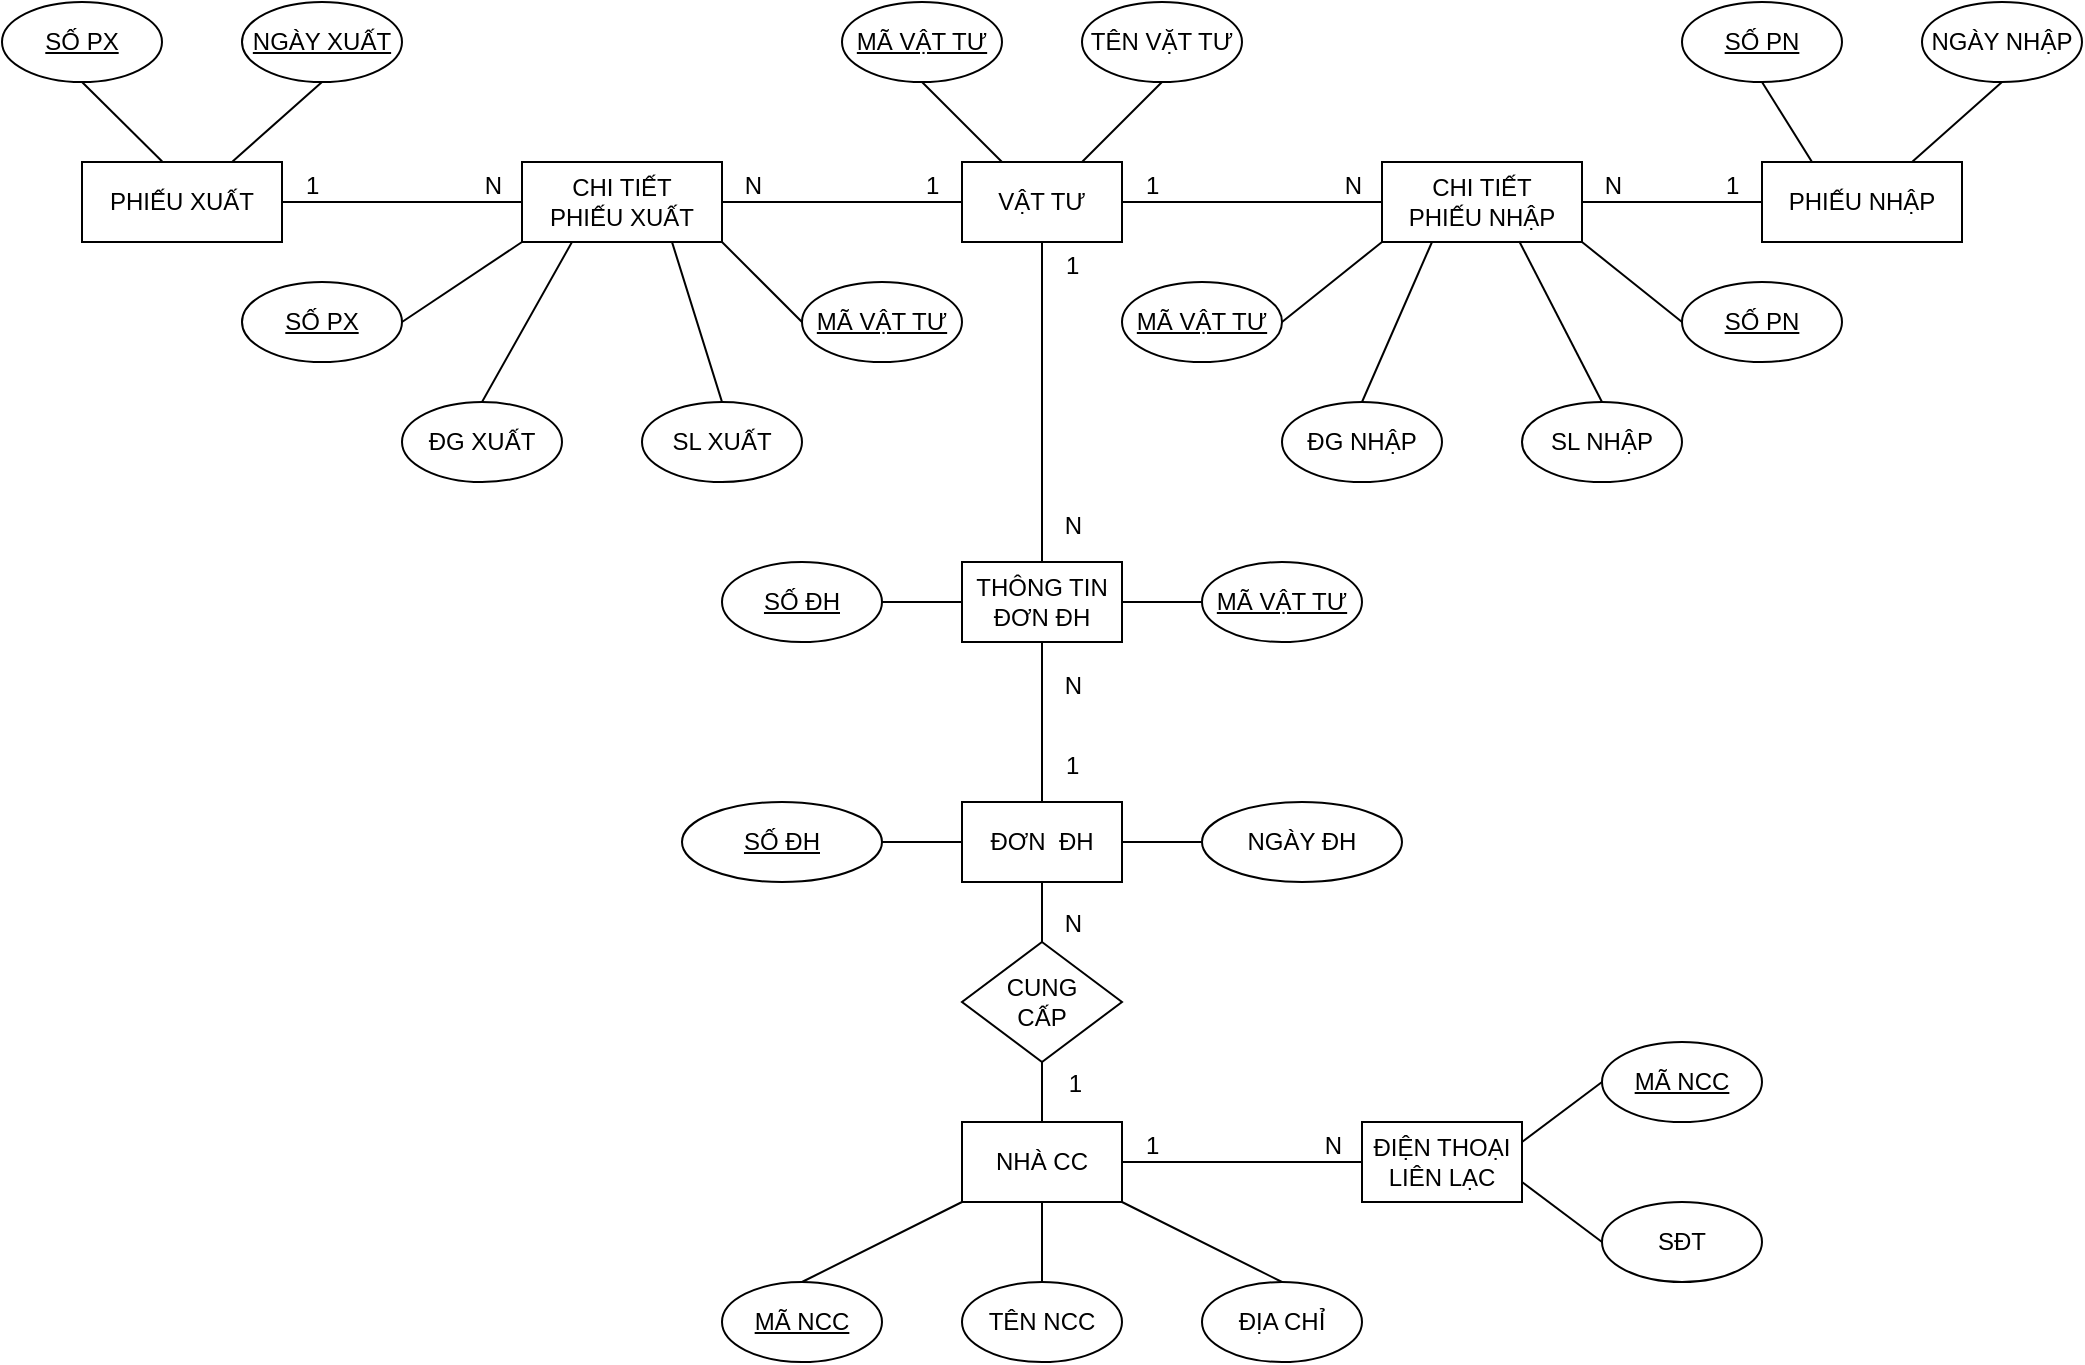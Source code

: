 <mxfile version="14.6.12" type="device"><diagram id="5_NCI8eIxljJ6KqNwQgN" name="Page-1"><mxGraphModel dx="1044" dy="641" grid="1" gridSize="10" guides="1" tooltips="1" connect="1" arrows="1" fold="1" page="1" pageScale="1" pageWidth="1100" pageHeight="850" math="0" shadow="0"><root><mxCell id="0"/><mxCell id="1" parent="0"/><mxCell id="EwMdupqjgO1nCrpfquRU-1" value="PHIẾU XUẤT" style="whiteSpace=wrap;html=1;align=center;" vertex="1" parent="1"><mxGeometry x="80" y="160" width="100" height="40" as="geometry"/></mxCell><mxCell id="EwMdupqjgO1nCrpfquRU-2" value="VẬT TƯ" style="whiteSpace=wrap;html=1;align=center;" vertex="1" parent="1"><mxGeometry x="520" y="160" width="80" height="40" as="geometry"/></mxCell><mxCell id="EwMdupqjgO1nCrpfquRU-3" value="PHIẾU NHẬP" style="whiteSpace=wrap;html=1;align=center;" vertex="1" parent="1"><mxGeometry x="920" y="160" width="100" height="40" as="geometry"/></mxCell><mxCell id="EwMdupqjgO1nCrpfquRU-4" value="ĐƠN&amp;nbsp; ĐH" style="whiteSpace=wrap;html=1;align=center;" vertex="1" parent="1"><mxGeometry x="520" y="480" width="80" height="40" as="geometry"/></mxCell><mxCell id="EwMdupqjgO1nCrpfquRU-5" value="NHÀ CC" style="whiteSpace=wrap;html=1;align=center;" vertex="1" parent="1"><mxGeometry x="520" y="640" width="80" height="40" as="geometry"/></mxCell><mxCell id="EwMdupqjgO1nCrpfquRU-7" value="CHI TIẾT&lt;br&gt;PHIẾU XUẤT" style="whiteSpace=wrap;html=1;align=center;" vertex="1" parent="1"><mxGeometry x="300" y="160" width="100" height="40" as="geometry"/></mxCell><mxCell id="EwMdupqjgO1nCrpfquRU-8" value="CHI TIẾT&lt;br&gt;PHIẾU NHẬP" style="whiteSpace=wrap;html=1;align=center;" vertex="1" parent="1"><mxGeometry x="730" y="160" width="100" height="40" as="geometry"/></mxCell><mxCell id="EwMdupqjgO1nCrpfquRU-13" value="SỐ PX&lt;br&gt;" style="ellipse;whiteSpace=wrap;html=1;align=center;fontStyle=4;" vertex="1" parent="1"><mxGeometry x="40" y="80" width="80" height="40" as="geometry"/></mxCell><mxCell id="EwMdupqjgO1nCrpfquRU-14" value="NGÀY XUẤT" style="ellipse;whiteSpace=wrap;html=1;align=center;fontStyle=4;" vertex="1" parent="1"><mxGeometry x="160" y="80" width="80" height="40" as="geometry"/></mxCell><mxCell id="EwMdupqjgO1nCrpfquRU-19" value="" style="endArrow=none;html=1;rounded=0;exitX=0.5;exitY=1;exitDx=0;exitDy=0;entryX=0.401;entryY=-0.006;entryDx=0;entryDy=0;entryPerimeter=0;" edge="1" parent="1" source="EwMdupqjgO1nCrpfquRU-13" target="EwMdupqjgO1nCrpfquRU-1"><mxGeometry relative="1" as="geometry"><mxPoint x="100" y="120" as="sourcePoint"/><mxPoint x="110" y="160" as="targetPoint"/></mxGeometry></mxCell><mxCell id="EwMdupqjgO1nCrpfquRU-20" value="" style="endArrow=none;html=1;rounded=0;exitX=0.5;exitY=1;exitDx=0;exitDy=0;entryX=0.75;entryY=0;entryDx=0;entryDy=0;" edge="1" parent="1" source="EwMdupqjgO1nCrpfquRU-14" target="EwMdupqjgO1nCrpfquRU-1"><mxGeometry relative="1" as="geometry"><mxPoint x="-10" y="60" as="sourcePoint"/><mxPoint x="150" y="60" as="targetPoint"/></mxGeometry></mxCell><mxCell id="EwMdupqjgO1nCrpfquRU-22" value="MÃ VẬT TƯ" style="ellipse;whiteSpace=wrap;html=1;align=center;fontStyle=4;" vertex="1" parent="1"><mxGeometry x="460" y="80" width="80" height="40" as="geometry"/></mxCell><mxCell id="EwMdupqjgO1nCrpfquRU-23" value="TÊN VẶT TƯ" style="ellipse;whiteSpace=wrap;html=1;align=center;" vertex="1" parent="1"><mxGeometry x="580" y="80" width="80" height="40" as="geometry"/></mxCell><mxCell id="EwMdupqjgO1nCrpfquRU-24" value="SỐ PN" style="ellipse;whiteSpace=wrap;html=1;align=center;fontStyle=4;" vertex="1" parent="1"><mxGeometry x="880" y="80" width="80" height="40" as="geometry"/></mxCell><mxCell id="EwMdupqjgO1nCrpfquRU-26" value="NGÀY NHẬP" style="ellipse;whiteSpace=wrap;html=1;align=center;" vertex="1" parent="1"><mxGeometry x="1000" y="80" width="80" height="40" as="geometry"/></mxCell><mxCell id="EwMdupqjgO1nCrpfquRU-27" value="ĐG XUẤT" style="ellipse;whiteSpace=wrap;html=1;align=center;" vertex="1" parent="1"><mxGeometry x="240" y="280" width="80" height="40" as="geometry"/></mxCell><mxCell id="EwMdupqjgO1nCrpfquRU-30" value="SL XUẤT" style="ellipse;whiteSpace=wrap;html=1;align=center;" vertex="1" parent="1"><mxGeometry x="360" y="280" width="80" height="40" as="geometry"/></mxCell><mxCell id="EwMdupqjgO1nCrpfquRU-31" value="SỐ PX&lt;br&gt;" style="ellipse;whiteSpace=wrap;html=1;align=center;fontStyle=4;" vertex="1" parent="1"><mxGeometry x="160" y="220" width="80" height="40" as="geometry"/></mxCell><mxCell id="EwMdupqjgO1nCrpfquRU-32" value="MÃ VẬT TƯ" style="ellipse;whiteSpace=wrap;html=1;align=center;fontStyle=4;" vertex="1" parent="1"><mxGeometry x="440" y="220" width="80" height="40" as="geometry"/></mxCell><mxCell id="EwMdupqjgO1nCrpfquRU-33" value="" style="endArrow=none;html=1;rounded=0;exitX=0.5;exitY=0;exitDx=0;exitDy=0;entryX=0.25;entryY=1;entryDx=0;entryDy=0;" edge="1" parent="1" source="EwMdupqjgO1nCrpfquRU-27" target="EwMdupqjgO1nCrpfquRU-7"><mxGeometry relative="1" as="geometry"><mxPoint x="290" y="270" as="sourcePoint"/><mxPoint x="450" y="270" as="targetPoint"/></mxGeometry></mxCell><mxCell id="EwMdupqjgO1nCrpfquRU-34" value="" style="endArrow=none;html=1;rounded=0;exitX=1;exitY=0.5;exitDx=0;exitDy=0;entryX=0;entryY=1;entryDx=0;entryDy=0;" edge="1" parent="1" source="EwMdupqjgO1nCrpfquRU-31" target="EwMdupqjgO1nCrpfquRU-7"><mxGeometry relative="1" as="geometry"><mxPoint x="290" y="270" as="sourcePoint"/><mxPoint x="450" y="270" as="targetPoint"/></mxGeometry></mxCell><mxCell id="EwMdupqjgO1nCrpfquRU-36" value="" style="endArrow=none;html=1;rounded=0;exitX=0.5;exitY=0;exitDx=0;exitDy=0;entryX=0.75;entryY=1;entryDx=0;entryDy=0;" edge="1" parent="1" source="EwMdupqjgO1nCrpfquRU-30" target="EwMdupqjgO1nCrpfquRU-7"><mxGeometry relative="1" as="geometry"><mxPoint x="290" y="270" as="sourcePoint"/><mxPoint x="450" y="270" as="targetPoint"/></mxGeometry></mxCell><mxCell id="EwMdupqjgO1nCrpfquRU-38" value="" style="endArrow=none;html=1;rounded=0;exitX=0;exitY=0.5;exitDx=0;exitDy=0;entryX=1;entryY=1;entryDx=0;entryDy=0;" edge="1" parent="1" source="EwMdupqjgO1nCrpfquRU-32" target="EwMdupqjgO1nCrpfquRU-7"><mxGeometry relative="1" as="geometry"><mxPoint x="390" y="290" as="sourcePoint"/><mxPoint x="385" y="210" as="targetPoint"/></mxGeometry></mxCell><mxCell id="EwMdupqjgO1nCrpfquRU-39" value="" style="endArrow=none;html=1;rounded=0;exitX=0.5;exitY=1;exitDx=0;exitDy=0;entryX=0.25;entryY=0;entryDx=0;entryDy=0;" edge="1" parent="1" source="EwMdupqjgO1nCrpfquRU-22" target="EwMdupqjgO1nCrpfquRU-2"><mxGeometry relative="1" as="geometry"><mxPoint x="330" y="270" as="sourcePoint"/><mxPoint x="490" y="270" as="targetPoint"/></mxGeometry></mxCell><mxCell id="EwMdupqjgO1nCrpfquRU-40" value="" style="endArrow=none;html=1;rounded=0;exitX=0.5;exitY=1;exitDx=0;exitDy=0;entryX=0.75;entryY=0;entryDx=0;entryDy=0;" edge="1" parent="1" source="EwMdupqjgO1nCrpfquRU-23" target="EwMdupqjgO1nCrpfquRU-2"><mxGeometry relative="1" as="geometry"><mxPoint x="510" y="130" as="sourcePoint"/><mxPoint x="570" y="160" as="targetPoint"/></mxGeometry></mxCell><mxCell id="EwMdupqjgO1nCrpfquRU-41" value="" style="endArrow=none;html=1;rounded=0;exitX=0.5;exitY=1;exitDx=0;exitDy=0;entryX=0.25;entryY=0;entryDx=0;entryDy=0;" edge="1" parent="1" source="EwMdupqjgO1nCrpfquRU-24" target="EwMdupqjgO1nCrpfquRU-3"><mxGeometry relative="1" as="geometry"><mxPoint x="520" y="140" as="sourcePoint"/><mxPoint x="560" y="180" as="targetPoint"/></mxGeometry></mxCell><mxCell id="EwMdupqjgO1nCrpfquRU-42" value="" style="endArrow=none;html=1;rounded=0;exitX=0.5;exitY=1;exitDx=0;exitDy=0;entryX=0.75;entryY=0;entryDx=0;entryDy=0;" edge="1" parent="1" source="EwMdupqjgO1nCrpfquRU-26" target="EwMdupqjgO1nCrpfquRU-3"><mxGeometry relative="1" as="geometry"><mxPoint x="530" y="150" as="sourcePoint"/><mxPoint x="570" y="190" as="targetPoint"/></mxGeometry></mxCell><mxCell id="EwMdupqjgO1nCrpfquRU-47" value="ĐG NHẬP" style="ellipse;whiteSpace=wrap;html=1;align=center;" vertex="1" parent="1"><mxGeometry x="680" y="280" width="80" height="40" as="geometry"/></mxCell><mxCell id="EwMdupqjgO1nCrpfquRU-48" value="SL NHẬP" style="ellipse;whiteSpace=wrap;html=1;align=center;" vertex="1" parent="1"><mxGeometry x="800" y="280" width="80" height="40" as="geometry"/></mxCell><mxCell id="EwMdupqjgO1nCrpfquRU-49" value="SỐ PN" style="ellipse;whiteSpace=wrap;html=1;align=center;fontStyle=4;" vertex="1" parent="1"><mxGeometry x="880" y="220" width="80" height="40" as="geometry"/></mxCell><mxCell id="EwMdupqjgO1nCrpfquRU-50" value="MÃ VẬT TƯ" style="ellipse;whiteSpace=wrap;html=1;align=center;fontStyle=4;" vertex="1" parent="1"><mxGeometry x="600" y="220" width="80" height="40" as="geometry"/></mxCell><mxCell id="EwMdupqjgO1nCrpfquRU-51" value="" style="endArrow=none;html=1;rounded=0;entryX=0;entryY=1;entryDx=0;entryDy=0;exitX=1;exitY=0.5;exitDx=0;exitDy=0;" edge="1" parent="1" source="EwMdupqjgO1nCrpfquRU-50" target="EwMdupqjgO1nCrpfquRU-8"><mxGeometry relative="1" as="geometry"><mxPoint x="700" y="240" as="sourcePoint"/><mxPoint x="780" y="240" as="targetPoint"/></mxGeometry></mxCell><mxCell id="EwMdupqjgO1nCrpfquRU-52" value="" style="endArrow=none;html=1;rounded=0;exitX=0.5;exitY=0;exitDx=0;exitDy=0;entryX=0.25;entryY=1;entryDx=0;entryDy=0;" edge="1" parent="1" source="EwMdupqjgO1nCrpfquRU-47" target="EwMdupqjgO1nCrpfquRU-8"><mxGeometry relative="1" as="geometry"><mxPoint x="620" y="240" as="sourcePoint"/><mxPoint x="780" y="240" as="targetPoint"/></mxGeometry></mxCell><mxCell id="EwMdupqjgO1nCrpfquRU-53" value="" style="endArrow=none;html=1;rounded=0;exitX=0.5;exitY=0;exitDx=0;exitDy=0;entryX=0.686;entryY=0.99;entryDx=0;entryDy=0;entryPerimeter=0;" edge="1" parent="1" source="EwMdupqjgO1nCrpfquRU-48" target="EwMdupqjgO1nCrpfquRU-8"><mxGeometry relative="1" as="geometry"><mxPoint x="620" y="240" as="sourcePoint"/><mxPoint x="780" y="240" as="targetPoint"/></mxGeometry></mxCell><mxCell id="EwMdupqjgO1nCrpfquRU-54" value="" style="endArrow=none;html=1;rounded=0;exitX=0;exitY=0.5;exitDx=0;exitDy=0;entryX=1;entryY=1;entryDx=0;entryDy=0;" edge="1" parent="1" source="EwMdupqjgO1nCrpfquRU-49" target="EwMdupqjgO1nCrpfquRU-8"><mxGeometry relative="1" as="geometry"><mxPoint x="620" y="240" as="sourcePoint"/><mxPoint x="780" y="240" as="targetPoint"/></mxGeometry></mxCell><mxCell id="EwMdupqjgO1nCrpfquRU-55" value="THÔNG TIN&lt;br&gt;ĐƠN ĐH" style="whiteSpace=wrap;html=1;align=center;" vertex="1" parent="1"><mxGeometry x="520" y="360" width="80" height="40" as="geometry"/></mxCell><mxCell id="EwMdupqjgO1nCrpfquRU-58" value="" style="endArrow=none;html=1;rounded=0;exitX=1;exitY=0.5;exitDx=0;exitDy=0;entryX=0;entryY=0.5;entryDx=0;entryDy=0;" edge="1" parent="1" source="EwMdupqjgO1nCrpfquRU-1" target="EwMdupqjgO1nCrpfquRU-7"><mxGeometry relative="1" as="geometry"><mxPoint x="230" y="230" as="sourcePoint"/><mxPoint x="390" y="230" as="targetPoint"/></mxGeometry></mxCell><mxCell id="EwMdupqjgO1nCrpfquRU-59" value="1" style="resizable=0;html=1;align=left;verticalAlign=bottom;" connectable="0" vertex="1" parent="EwMdupqjgO1nCrpfquRU-58"><mxGeometry x="-1" relative="1" as="geometry"><mxPoint x="10" as="offset"/></mxGeometry></mxCell><mxCell id="EwMdupqjgO1nCrpfquRU-60" value="N" style="resizable=0;html=1;align=right;verticalAlign=bottom;" connectable="0" vertex="1" parent="EwMdupqjgO1nCrpfquRU-58"><mxGeometry x="1" relative="1" as="geometry"><mxPoint x="-10" as="offset"/></mxGeometry></mxCell><mxCell id="EwMdupqjgO1nCrpfquRU-61" value="" style="endArrow=none;html=1;rounded=0;exitX=0;exitY=0.5;exitDx=0;exitDy=0;entryX=1;entryY=0.5;entryDx=0;entryDy=0;" edge="1" parent="1" source="EwMdupqjgO1nCrpfquRU-2" target="EwMdupqjgO1nCrpfquRU-7"><mxGeometry relative="1" as="geometry"><mxPoint x="190" y="190" as="sourcePoint"/><mxPoint x="310" y="190" as="targetPoint"/></mxGeometry></mxCell><mxCell id="EwMdupqjgO1nCrpfquRU-62" value="1" style="resizable=0;html=1;align=left;verticalAlign=bottom;" connectable="0" vertex="1" parent="EwMdupqjgO1nCrpfquRU-61"><mxGeometry x="-1" relative="1" as="geometry"><mxPoint x="-20" as="offset"/></mxGeometry></mxCell><mxCell id="EwMdupqjgO1nCrpfquRU-63" value="N" style="resizable=0;html=1;align=right;verticalAlign=bottom;" connectable="0" vertex="1" parent="EwMdupqjgO1nCrpfquRU-61"><mxGeometry x="1" relative="1" as="geometry"><mxPoint x="20" as="offset"/></mxGeometry></mxCell><mxCell id="EwMdupqjgO1nCrpfquRU-64" value="" style="endArrow=none;html=1;rounded=0;exitX=1;exitY=0.5;exitDx=0;exitDy=0;entryX=0;entryY=0.5;entryDx=0;entryDy=0;" edge="1" parent="1" source="EwMdupqjgO1nCrpfquRU-2" target="EwMdupqjgO1nCrpfquRU-8"><mxGeometry relative="1" as="geometry"><mxPoint x="520" y="230" as="sourcePoint"/><mxPoint x="680" y="230" as="targetPoint"/></mxGeometry></mxCell><mxCell id="EwMdupqjgO1nCrpfquRU-65" value="1" style="resizable=0;html=1;align=left;verticalAlign=bottom;" connectable="0" vertex="1" parent="EwMdupqjgO1nCrpfquRU-64"><mxGeometry x="-1" relative="1" as="geometry"><mxPoint x="10" as="offset"/></mxGeometry></mxCell><mxCell id="EwMdupqjgO1nCrpfquRU-66" value="N" style="resizable=0;html=1;align=right;verticalAlign=bottom;" connectable="0" vertex="1" parent="EwMdupqjgO1nCrpfquRU-64"><mxGeometry x="1" relative="1" as="geometry"><mxPoint x="-10" as="offset"/></mxGeometry></mxCell><mxCell id="EwMdupqjgO1nCrpfquRU-67" value="" style="endArrow=none;html=1;rounded=0;exitX=0;exitY=0.5;exitDx=0;exitDy=0;entryX=1;entryY=0.5;entryDx=0;entryDy=0;" edge="1" parent="1" source="EwMdupqjgO1nCrpfquRU-3" target="EwMdupqjgO1nCrpfquRU-8"><mxGeometry relative="1" as="geometry"><mxPoint x="700" y="230" as="sourcePoint"/><mxPoint x="860" y="230" as="targetPoint"/></mxGeometry></mxCell><mxCell id="EwMdupqjgO1nCrpfquRU-68" value="1" style="resizable=0;html=1;align=left;verticalAlign=bottom;" connectable="0" vertex="1" parent="EwMdupqjgO1nCrpfquRU-67"><mxGeometry x="-1" relative="1" as="geometry"><mxPoint x="-20" as="offset"/></mxGeometry></mxCell><mxCell id="EwMdupqjgO1nCrpfquRU-69" value="N" style="resizable=0;html=1;align=right;verticalAlign=bottom;" connectable="0" vertex="1" parent="EwMdupqjgO1nCrpfquRU-67"><mxGeometry x="1" relative="1" as="geometry"><mxPoint x="20" as="offset"/></mxGeometry></mxCell><mxCell id="EwMdupqjgO1nCrpfquRU-70" value="" style="endArrow=none;html=1;rounded=0;entryX=0.5;entryY=0;entryDx=0;entryDy=0;exitX=0.5;exitY=1;exitDx=0;exitDy=0;" edge="1" parent="1" source="EwMdupqjgO1nCrpfquRU-2" target="EwMdupqjgO1nCrpfquRU-55"><mxGeometry relative="1" as="geometry"><mxPoint x="500" y="440" as="sourcePoint"/><mxPoint x="660" y="440" as="targetPoint"/></mxGeometry></mxCell><mxCell id="EwMdupqjgO1nCrpfquRU-71" value="1" style="resizable=0;html=1;align=left;verticalAlign=bottom;" connectable="0" vertex="1" parent="EwMdupqjgO1nCrpfquRU-70"><mxGeometry x="-1" relative="1" as="geometry"><mxPoint x="10" y="20" as="offset"/></mxGeometry></mxCell><mxCell id="EwMdupqjgO1nCrpfquRU-72" value="N" style="resizable=0;html=1;align=right;verticalAlign=bottom;" connectable="0" vertex="1" parent="EwMdupqjgO1nCrpfquRU-70"><mxGeometry x="1" relative="1" as="geometry"><mxPoint x="20" y="-10" as="offset"/></mxGeometry></mxCell><mxCell id="EwMdupqjgO1nCrpfquRU-73" value="" style="endArrow=none;html=1;rounded=0;exitX=0.5;exitY=0;exitDx=0;exitDy=0;entryX=0.5;entryY=1;entryDx=0;entryDy=0;" edge="1" parent="1" source="EwMdupqjgO1nCrpfquRU-4" target="EwMdupqjgO1nCrpfquRU-55"><mxGeometry relative="1" as="geometry"><mxPoint x="440" y="530" as="sourcePoint"/><mxPoint x="600" y="530" as="targetPoint"/></mxGeometry></mxCell><mxCell id="EwMdupqjgO1nCrpfquRU-74" value="1" style="resizable=0;html=1;align=left;verticalAlign=bottom;" connectable="0" vertex="1" parent="EwMdupqjgO1nCrpfquRU-73"><mxGeometry x="-1" relative="1" as="geometry"><mxPoint x="10" y="-10" as="offset"/></mxGeometry></mxCell><mxCell id="EwMdupqjgO1nCrpfquRU-75" value="N" style="resizable=0;html=1;align=right;verticalAlign=bottom;" connectable="0" vertex="1" parent="EwMdupqjgO1nCrpfquRU-73"><mxGeometry x="1" relative="1" as="geometry"><mxPoint x="20" y="30" as="offset"/></mxGeometry></mxCell><mxCell id="EwMdupqjgO1nCrpfquRU-76" value="SỐ ĐH" style="ellipse;whiteSpace=wrap;html=1;align=center;fontStyle=4;" vertex="1" parent="1"><mxGeometry x="380" y="480" width="100" height="40" as="geometry"/></mxCell><mxCell id="EwMdupqjgO1nCrpfquRU-77" value="NGÀY ĐH" style="ellipse;whiteSpace=wrap;html=1;align=center;" vertex="1" parent="1"><mxGeometry x="640" y="480" width="100" height="40" as="geometry"/></mxCell><mxCell id="EwMdupqjgO1nCrpfquRU-79" value="SỐ ĐH" style="ellipse;whiteSpace=wrap;html=1;align=center;fontStyle=4;" vertex="1" parent="1"><mxGeometry x="400" y="360" width="80" height="40" as="geometry"/></mxCell><mxCell id="EwMdupqjgO1nCrpfquRU-80" value="MÃ VẬT TƯ" style="ellipse;whiteSpace=wrap;html=1;align=center;fontStyle=4;" vertex="1" parent="1"><mxGeometry x="640" y="360" width="80" height="40" as="geometry"/></mxCell><mxCell id="EwMdupqjgO1nCrpfquRU-82" value="" style="endArrow=none;html=1;rounded=0;exitX=1;exitY=0.5;exitDx=0;exitDy=0;entryX=0;entryY=0.5;entryDx=0;entryDy=0;" edge="1" parent="1" source="EwMdupqjgO1nCrpfquRU-79" target="EwMdupqjgO1nCrpfquRU-55"><mxGeometry relative="1" as="geometry"><mxPoint x="480" y="420" as="sourcePoint"/><mxPoint x="520" y="420" as="targetPoint"/></mxGeometry></mxCell><mxCell id="EwMdupqjgO1nCrpfquRU-83" value="" style="endArrow=none;html=1;rounded=0;exitX=1;exitY=0.5;exitDx=0;exitDy=0;entryX=0;entryY=0.5;entryDx=0;entryDy=0;" edge="1" parent="1" source="EwMdupqjgO1nCrpfquRU-55" target="EwMdupqjgO1nCrpfquRU-80"><mxGeometry relative="1" as="geometry"><mxPoint x="490" y="430" as="sourcePoint"/><mxPoint x="530" y="430" as="targetPoint"/></mxGeometry></mxCell><mxCell id="EwMdupqjgO1nCrpfquRU-84" value="" style="endArrow=none;html=1;rounded=0;exitX=1;exitY=0.5;exitDx=0;exitDy=0;entryX=0;entryY=0.5;entryDx=0;entryDy=0;" edge="1" parent="1" source="EwMdupqjgO1nCrpfquRU-76" target="EwMdupqjgO1nCrpfquRU-4"><mxGeometry relative="1" as="geometry"><mxPoint x="410" y="520" as="sourcePoint"/><mxPoint x="570" y="520" as="targetPoint"/></mxGeometry></mxCell><mxCell id="EwMdupqjgO1nCrpfquRU-85" value="" style="endArrow=none;html=1;rounded=0;exitX=1;exitY=0.5;exitDx=0;exitDy=0;entryX=0;entryY=0.5;entryDx=0;entryDy=0;" edge="1" parent="1" source="EwMdupqjgO1nCrpfquRU-4" target="EwMdupqjgO1nCrpfquRU-77"><mxGeometry relative="1" as="geometry"><mxPoint x="410" y="520" as="sourcePoint"/><mxPoint x="570" y="520" as="targetPoint"/></mxGeometry></mxCell><mxCell id="EwMdupqjgO1nCrpfquRU-86" value="CUNG&lt;br&gt;CẤP" style="shape=rhombus;perimeter=rhombusPerimeter;whiteSpace=wrap;html=1;align=center;" vertex="1" parent="1"><mxGeometry x="520" y="550" width="80" height="60" as="geometry"/></mxCell><mxCell id="EwMdupqjgO1nCrpfquRU-88" value="MÃ NCC" style="ellipse;whiteSpace=wrap;html=1;align=center;fontStyle=4;" vertex="1" parent="1"><mxGeometry x="400" y="720" width="80" height="40" as="geometry"/></mxCell><mxCell id="EwMdupqjgO1nCrpfquRU-90" value="TÊN NCC" style="ellipse;whiteSpace=wrap;html=1;align=center;" vertex="1" parent="1"><mxGeometry x="520" y="720" width="80" height="40" as="geometry"/></mxCell><mxCell id="EwMdupqjgO1nCrpfquRU-91" value="ĐỊA CHỈ" style="ellipse;whiteSpace=wrap;html=1;align=center;" vertex="1" parent="1"><mxGeometry x="640" y="720" width="80" height="40" as="geometry"/></mxCell><mxCell id="EwMdupqjgO1nCrpfquRU-92" value="" style="endArrow=none;html=1;rounded=0;exitX=0.5;exitY=1;exitDx=0;exitDy=0;" edge="1" parent="1" source="EwMdupqjgO1nCrpfquRU-4"><mxGeometry relative="1" as="geometry"><mxPoint x="410" y="630" as="sourcePoint"/><mxPoint x="560" y="550" as="targetPoint"/></mxGeometry></mxCell><mxCell id="EwMdupqjgO1nCrpfquRU-93" value="N" style="resizable=0;html=1;align=right;verticalAlign=bottom;" connectable="0" vertex="1" parent="EwMdupqjgO1nCrpfquRU-92"><mxGeometry x="1" relative="1" as="geometry"><mxPoint x="20" y="-1" as="offset"/></mxGeometry></mxCell><mxCell id="EwMdupqjgO1nCrpfquRU-95" value="" style="endArrow=none;html=1;rounded=0;exitX=0.5;exitY=1;exitDx=0;exitDy=0;entryX=0.5;entryY=0;entryDx=0;entryDy=0;" edge="1" parent="1" source="EwMdupqjgO1nCrpfquRU-86" target="EwMdupqjgO1nCrpfquRU-5"><mxGeometry relative="1" as="geometry"><mxPoint x="410" y="630" as="sourcePoint"/><mxPoint x="560" y="630" as="targetPoint"/></mxGeometry></mxCell><mxCell id="EwMdupqjgO1nCrpfquRU-96" value="1" style="resizable=0;html=1;align=right;verticalAlign=bottom;" connectable="0" vertex="1" parent="EwMdupqjgO1nCrpfquRU-95"><mxGeometry x="1" relative="1" as="geometry"><mxPoint x="20" y="-11" as="offset"/></mxGeometry></mxCell><mxCell id="EwMdupqjgO1nCrpfquRU-97" value="ĐIỆN THOẠI&lt;br&gt;LIÊN LẠC" style="whiteSpace=wrap;html=1;align=center;" vertex="1" parent="1"><mxGeometry x="720" y="640" width="80" height="40" as="geometry"/></mxCell><mxCell id="EwMdupqjgO1nCrpfquRU-100" value="" style="endArrow=none;html=1;rounded=0;entryX=0;entryY=0.5;entryDx=0;entryDy=0;exitX=1;exitY=0.5;exitDx=0;exitDy=0;" edge="1" parent="1" source="EwMdupqjgO1nCrpfquRU-5" target="EwMdupqjgO1nCrpfquRU-97"><mxGeometry relative="1" as="geometry"><mxPoint x="430" y="660" as="sourcePoint"/><mxPoint x="590" y="660" as="targetPoint"/></mxGeometry></mxCell><mxCell id="EwMdupqjgO1nCrpfquRU-101" value="1" style="resizable=0;html=1;align=left;verticalAlign=bottom;" connectable="0" vertex="1" parent="EwMdupqjgO1nCrpfquRU-100"><mxGeometry x="-1" relative="1" as="geometry"><mxPoint x="10" as="offset"/></mxGeometry></mxCell><mxCell id="EwMdupqjgO1nCrpfquRU-102" value="N" style="resizable=0;html=1;align=right;verticalAlign=bottom;" connectable="0" vertex="1" parent="EwMdupqjgO1nCrpfquRU-100"><mxGeometry x="1" relative="1" as="geometry"><mxPoint x="-10" as="offset"/></mxGeometry></mxCell><mxCell id="EwMdupqjgO1nCrpfquRU-103" value="" style="endArrow=none;html=1;rounded=0;exitX=0.5;exitY=0;exitDx=0;exitDy=0;entryX=0;entryY=1;entryDx=0;entryDy=0;" edge="1" parent="1" source="EwMdupqjgO1nCrpfquRU-88" target="EwMdupqjgO1nCrpfquRU-5"><mxGeometry relative="1" as="geometry"><mxPoint x="430" y="660" as="sourcePoint"/><mxPoint x="590" y="660" as="targetPoint"/></mxGeometry></mxCell><mxCell id="EwMdupqjgO1nCrpfquRU-104" value="" style="endArrow=none;html=1;rounded=0;exitX=0.5;exitY=0;exitDx=0;exitDy=0;entryX=0.5;entryY=1;entryDx=0;entryDy=0;" edge="1" parent="1" source="EwMdupqjgO1nCrpfquRU-90" target="EwMdupqjgO1nCrpfquRU-5"><mxGeometry relative="1" as="geometry"><mxPoint x="430" y="660" as="sourcePoint"/><mxPoint x="590" y="660" as="targetPoint"/></mxGeometry></mxCell><mxCell id="EwMdupqjgO1nCrpfquRU-105" value="" style="endArrow=none;html=1;rounded=0;exitX=0.5;exitY=0;exitDx=0;exitDy=0;entryX=1;entryY=1;entryDx=0;entryDy=0;" edge="1" parent="1" source="EwMdupqjgO1nCrpfquRU-91" target="EwMdupqjgO1nCrpfquRU-5"><mxGeometry relative="1" as="geometry"><mxPoint x="430" y="660" as="sourcePoint"/><mxPoint x="590" y="660" as="targetPoint"/></mxGeometry></mxCell><mxCell id="EwMdupqjgO1nCrpfquRU-106" value="MÃ NCC" style="ellipse;whiteSpace=wrap;html=1;align=center;fontStyle=4;" vertex="1" parent="1"><mxGeometry x="840" y="600" width="80" height="40" as="geometry"/></mxCell><mxCell id="EwMdupqjgO1nCrpfquRU-107" value="SĐT" style="ellipse;whiteSpace=wrap;html=1;align=center;" vertex="1" parent="1"><mxGeometry x="840" y="680" width="80" height="40" as="geometry"/></mxCell><mxCell id="EwMdupqjgO1nCrpfquRU-108" value="" style="endArrow=none;html=1;rounded=0;exitX=0;exitY=0.5;exitDx=0;exitDy=0;entryX=1;entryY=0.25;entryDx=0;entryDy=0;" edge="1" parent="1" source="EwMdupqjgO1nCrpfquRU-106" target="EwMdupqjgO1nCrpfquRU-97"><mxGeometry relative="1" as="geometry"><mxPoint x="580" y="660" as="sourcePoint"/><mxPoint x="740" y="660" as="targetPoint"/></mxGeometry></mxCell><mxCell id="EwMdupqjgO1nCrpfquRU-109" value="" style="endArrow=none;html=1;rounded=0;exitX=0;exitY=0.5;exitDx=0;exitDy=0;entryX=1;entryY=0.75;entryDx=0;entryDy=0;" edge="1" parent="1" source="EwMdupqjgO1nCrpfquRU-107" target="EwMdupqjgO1nCrpfquRU-97"><mxGeometry relative="1" as="geometry"><mxPoint x="580" y="660" as="sourcePoint"/><mxPoint x="740" y="660" as="targetPoint"/></mxGeometry></mxCell></root></mxGraphModel></diagram></mxfile>
